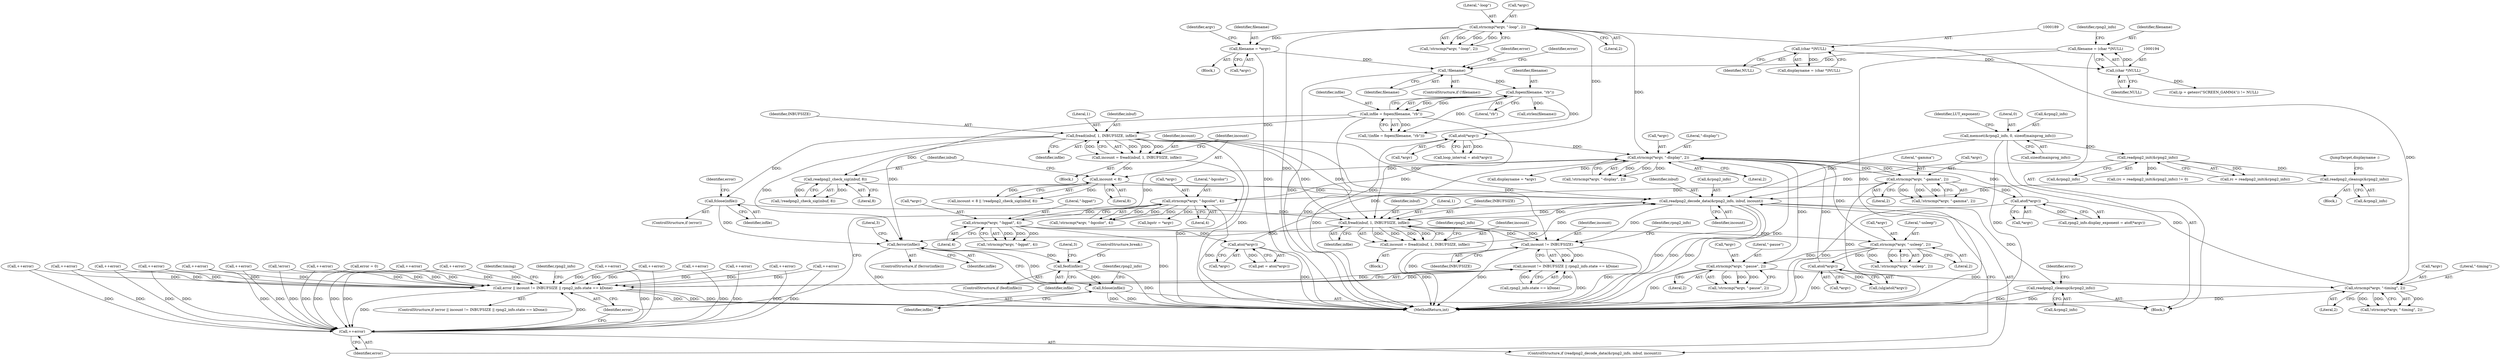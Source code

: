 digraph "0_Android_9d4853418ab2f754c2b63e091c29c5529b8b86ca_8@API" {
"1000724" [label="(Call,readpng2_decode_data(&rpng2_info, inbuf, incount))"];
"1000607" [label="(Call,readpng2_cleanup(&rpng2_info))"];
"1000581" [label="(Call,readpng2_init(&rpng2_info))"];
"1000196" [label="(Call,memset(&rpng2_info, 0, sizeof(mainprog_info)))"];
"1000559" [label="(Call,fread(inbuf, 1, INBUFSIZE, infile))"];
"1000547" [label="(Call,infile = fopen(filename, \"rb\"))"];
"1000549" [label="(Call,fopen(filename, \"rb\"))"];
"1000501" [label="(Call,!filename)"];
"1000487" [label="(Call,filename = *argv)"];
"1000431" [label="(Call,strncmp(*argv, \"-loop\", 2))"];
"1000419" [label="(Call,strncmp(*argv, \"-timing\", 2))"];
"1000407" [label="(Call,strncmp(*argv, \"-pause\", 2))"];
"1000379" [label="(Call,strncmp(*argv, \"-usleep\", 2))"];
"1000338" [label="(Call,strncmp(*argv, \"-bgpat\", 4))"];
"1000295" [label="(Call,strncmp(*argv, \"-bgcolor\", 4))"];
"1000262" [label="(Call,strncmp(*argv, \"-gamma\", 2))"];
"1000241" [label="(Call,strncmp(*argv, \"-display\", 2))"];
"1000281" [label="(Call,atof(*argv))"];
"1000398" [label="(Call,atol(*argv))"];
"1000355" [label="(Call,atoi(*argv))"];
"1000460" [label="(Call,atol(*argv))"];
"1000191" [label="(Call,filename = (char *)NULL)"];
"1000193" [label="(Call,(char *)NULL)"];
"1000188" [label="(Call,(char *)NULL)"];
"1000570" [label="(Call,readpng2_check_sig(inbuf, 8))"];
"1000774" [label="(Call,fread(inbuf, 1, INBUFSIZE, infile))"];
"1000724" [label="(Call,readpng2_decode_data(&rpng2_info, inbuf, incount))"];
"1000772" [label="(Call,incount = fread(inbuf, 1, INBUFSIZE, infile))"];
"1000566" [label="(Call,incount < 8)"];
"1000557" [label="(Call,incount = fread(inbuf, 1, INBUFSIZE, infile))"];
"1000735" [label="(Call,incount != INBUFSIZE)"];
"1000615" [label="(Call,fclose(infile))"];
"1000734" [label="(Call,incount != INBUFSIZE || rpng2_info.state == kDone)"];
"1000732" [label="(Call,error || incount != INBUFSIZE || rpng2_info.state == kDone)"];
"1000729" [label="(Call,++error)"];
"1000781" [label="(Call,readpng2_cleanup(&rpng2_info))"];
"1000753" [label="(Call,ferror(infile))"];
"1000760" [label="(Call,feof(infile))"];
"1000779" [label="(Call,fclose(infile))"];
"1000546" [label="(Call,!(infile = fopen(filename, \"rb\")))"];
"1000504" [label="(Identifier,error)"];
"1000191" [label="(Call,filename = (char *)NULL)"];
"1000296" [label="(Call,*argv)"];
"1000560" [label="(Identifier,inbuf)"];
"1000581" [label="(Call,readpng2_init(&rpng2_info))"];
"1000398" [label="(Call,atol(*argv))"];
"1000255" [label="(Call,displayname = *argv)"];
"1000198" [label="(Identifier,rpng2_info)"];
"1000337" [label="(Call,!strncmp(*argv, \"-bgpat\", 4))"];
"1000419" [label="(Call,strncmp(*argv, \"-timing\", 2))"];
"1000550" [label="(Identifier,filename)"];
"1000261" [label="(Call,!strncmp(*argv, \"-gamma\", 2))"];
"1000265" [label="(Literal,\"-gamma\")"];
"1001099" [label="(MethodReturn,int)"];
"1000190" [label="(Identifier,NULL)"];
"1000615" [label="(Call,fclose(infile))"];
"1000610" [label="(JumpTarget,displayname :)"];
"1000757" [label="(Literal,3)"];
"1000740" [label="(Identifier,rpng2_info)"];
"1000263" [label="(Call,*argv)"];
"1000147" [label="(Block,)"];
"1000420" [label="(Call,*argv)"];
"1000299" [label="(Literal,4)"];
"1000726" [label="(Identifier,rpng2_info)"];
"1000613" [label="(ControlStructure,if (error))"];
"1000572" [label="(Literal,8)"];
"1000378" [label="(Call,!strncmp(*argv, \"-usleep\", 2))"];
"1000570" [label="(Call,readpng2_check_sig(inbuf, 8))"];
"1000266" [label="(Literal,2)"];
"1000574" [label="(Call,++error)"];
"1000380" [label="(Call,*argv)"];
"1000752" [label="(ControlStructure,if (ferror(infile)))"];
"1000551" [label="(Literal,\"rb\")"];
"1000406" [label="(Call,!strncmp(*argv, \"-pause\", 2))"];
"1000213" [label="(Call,(p = getenv(\"SCREEN_GAMMA\")) != NULL)"];
"1000783" [label="(Identifier,rpng2_info)"];
"1000567" [label="(Identifier,incount)"];
"1000461" [label="(Call,*argv)"];
"1000356" [label="(Call,*argv)"];
"1000498" [label="(Call,++error)"];
"1000244" [label="(Literal,\"-display\")"];
"1000772" [label="(Call,incount = fread(inbuf, 1, INBUFSIZE, infile))"];
"1000495" [label="(Call,++error)"];
"1000193" [label="(Call,(char *)NULL)"];
"1000779" [label="(Call,fclose(infile))"];
"1000431" [label="(Call,strncmp(*argv, \"-loop\", 2))"];
"1000562" [label="(Identifier,INBUFSIZE)"];
"1000723" [label="(ControlStructure,if (readpng2_decode_data(&rpng2_info, inbuf, incount)))"];
"1000430" [label="(Call,!strncmp(*argv, \"-loop\", 2))"];
"1000558" [label="(Identifier,incount)"];
"1000306" [label="(Call,++error)"];
"1000435" [label="(Literal,2)"];
"1000486" [label="(Block,)"];
"1000422" [label="(Literal,\"-timing\")"];
"1000407" [label="(Call,strncmp(*argv, \"-pause\", 2))"];
"1000747" [label="(Identifier,rpng2_info)"];
"1000606" [label="(Block,)"];
"1000382" [label="(Literal,\"-usleep\")"];
"1000754" [label="(Identifier,infile)"];
"1000277" [label="(Call,rpng2_info.display_exponent = atof(*argv))"];
"1000188" [label="(Call,(char *)NULL)"];
"1000565" [label="(Call,incount < 8 || !readpng2_check_sig(inbuf, 8))"];
"1000295" [label="(Call,strncmp(*argv, \"-bgcolor\", 4))"];
"1000579" [label="(Call,rc = readpng2_init(&rpng2_info))"];
"1000423" [label="(Literal,2)"];
"1000199" [label="(Literal,0)"];
"1000192" [label="(Identifier,filename)"];
"1000396" [label="(Call,(ulg)atol(*argv))"];
"1000548" [label="(Identifier,infile)"];
"1000563" [label="(Identifier,infile)"];
"1000408" [label="(Call,*argv)"];
"1000242" [label="(Call,*argv)"];
"1000501" [label="(Call,!filename)"];
"1000325" [label="(Call,++error)"];
"1000761" [label="(Identifier,infile)"];
"1000582" [label="(Call,&rpng2_info)"];
"1000338" [label="(Call,strncmp(*argv, \"-bgpat\", 4))"];
"1000727" [label="(Identifier,inbuf)"];
"1000290" [label="(Call,++error)"];
"1000568" [label="(Literal,8)"];
"1000628" [label="(Call,strlen(filename))"];
"1000196" [label="(Call,memset(&rpng2_info, 0, sizeof(mainprog_info)))"];
"1000493" [label="(Identifier,argv)"];
"1000488" [label="(Identifier,filename)"];
"1000195" [label="(Identifier,NULL)"];
"1000769" [label="(Identifier,timing)"];
"1000342" [label="(Literal,4)"];
"1000735" [label="(Call,incount != INBUFSIZE)"];
"1000753" [label="(Call,ferror(infile))"];
"1000774" [label="(Call,fread(inbuf, 1, INBUFSIZE, infile))"];
"1000595" [label="(Call,++error)"];
"1000611" [label="(Call,++error)"];
"1000487" [label="(Call,filename = *argv)"];
"1000339" [label="(Call,*argv)"];
"1000722" [label="(Block,)"];
"1000767" [label="(ControlStructure,break;)"];
"1000553" [label="(Call,++error)"];
"1000782" [label="(Call,&rpng2_info)"];
"1000557" [label="(Call,incount = fread(inbuf, 1, INBUFSIZE, infile))"];
"1000310" [label="(Call,bgstr = *argv)"];
"1000355" [label="(Call,atoi(*argv))"];
"1000434" [label="(Literal,\"-loop\")"];
"1000616" [label="(Identifier,infile)"];
"1000399" [label="(Call,*argv)"];
"1000241" [label="(Call,strncmp(*argv, \"-display\", 2))"];
"1000410" [label="(Literal,\"-pause\")"];
"1000383" [label="(Literal,2)"];
"1000240" [label="(Call,!strncmp(*argv, \"-display\", 2))"];
"1000281" [label="(Call,atof(*argv))"];
"1000738" [label="(Call,rpng2_info.state == kDone)"];
"1000764" [label="(Literal,3)"];
"1000607" [label="(Call,readpng2_cleanup(&rpng2_info))"];
"1000578" [label="(Call,(rc = readpng2_init(&rpng2_info)) != 0)"];
"1000374" [label="(Call,++error)"];
"1000561" [label="(Literal,1)"];
"1000341" [label="(Literal,\"-bgpat\")"];
"1000460" [label="(Call,atol(*argv))"];
"1000725" [label="(Call,&rpng2_info)"];
"1000282" [label="(Call,*argv)"];
"1000458" [label="(Call,loop_interval = atol(*argv))"];
"1000566" [label="(Call,incount < 8)"];
"1000294" [label="(Call,!strncmp(*argv, \"-bgcolor\", 4))"];
"1000349" [label="(Call,++error)"];
"1000418" [label="(Call,!strncmp(*argv, \"-timing\", 2))"];
"1000186" [label="(Call,displayname = (char *)NULL)"];
"1000733" [label="(Identifier,error)"];
"1000547" [label="(Call,infile = fopen(filename, \"rb\"))"];
"1000729" [label="(Call,++error)"];
"1000489" [label="(Call,*argv)"];
"1000197" [label="(Call,&rpng2_info)"];
"1000730" [label="(Identifier,error)"];
"1000781" [label="(Call,readpng2_cleanup(&rpng2_info))"];
"1000556" [label="(Block,)"];
"1000506" [label="(Identifier,error)"];
"1000273" [label="(Call,++error)"];
"1000203" [label="(Identifier,LUT_exponent)"];
"1000262" [label="(Call,strncmp(*argv, \"-gamma\", 2))"];
"1000559" [label="(Call,fread(inbuf, 1, INBUFSIZE, infile))"];
"1000773" [label="(Identifier,incount)"];
"1000618" [label="(Identifier,error)"];
"1000760" [label="(Call,feof(infile))"];
"1000759" [label="(ControlStructure,if (feof(infile)))"];
"1000245" [label="(Literal,2)"];
"1000776" [label="(Literal,1)"];
"1000236" [label="(Call,!error)"];
"1000734" [label="(Call,incount != INBUFSIZE || rpng2_info.state == kDone)"];
"1000353" [label="(Call,pat = atoi(*argv))"];
"1000777" [label="(Identifier,INBUFSIZE)"];
"1000503" [label="(Call,++error)"];
"1000158" [label="(Call,error = 0)"];
"1000298" [label="(Literal,\"-bgcolor\")"];
"1000390" [label="(Call,++error)"];
"1000200" [label="(Call,sizeof(mainprog_info))"];
"1000549" [label="(Call,fopen(filename, \"rb\"))"];
"1000737" [label="(Identifier,INBUFSIZE)"];
"1000731" [label="(ControlStructure,if (error || incount != INBUFSIZE || rpng2_info.state == kDone))"];
"1000736" [label="(Identifier,incount)"];
"1000778" [label="(Identifier,infile)"];
"1000724" [label="(Call,readpng2_decode_data(&rpng2_info, inbuf, incount))"];
"1000785" [label="(Identifier,error)"];
"1000775" [label="(Identifier,inbuf)"];
"1000502" [label="(Identifier,filename)"];
"1000728" [label="(Identifier,incount)"];
"1000411" [label="(Literal,2)"];
"1000252" [label="(Call,++error)"];
"1000732" [label="(Call,error || incount != INBUFSIZE || rpng2_info.state == kDone)"];
"1000432" [label="(Call,*argv)"];
"1000379" [label="(Call,strncmp(*argv, \"-usleep\", 2))"];
"1000569" [label="(Call,!readpng2_check_sig(inbuf, 8))"];
"1000571" [label="(Identifier,inbuf)"];
"1000500" [label="(ControlStructure,if (!filename))"];
"1000608" [label="(Call,&rpng2_info)"];
"1000780" [label="(Identifier,infile)"];
"1000724" -> "1000723"  [label="AST: "];
"1000724" -> "1000728"  [label="CFG: "];
"1000725" -> "1000724"  [label="AST: "];
"1000727" -> "1000724"  [label="AST: "];
"1000728" -> "1000724"  [label="AST: "];
"1000730" -> "1000724"  [label="CFG: "];
"1000733" -> "1000724"  [label="CFG: "];
"1000724" -> "1001099"  [label="DDG: "];
"1000724" -> "1001099"  [label="DDG: "];
"1000724" -> "1001099"  [label="DDG: "];
"1000607" -> "1000724"  [label="DDG: "];
"1000581" -> "1000724"  [label="DDG: "];
"1000196" -> "1000724"  [label="DDG: "];
"1000559" -> "1000724"  [label="DDG: "];
"1000570" -> "1000724"  [label="DDG: "];
"1000774" -> "1000724"  [label="DDG: "];
"1000772" -> "1000724"  [label="DDG: "];
"1000566" -> "1000724"  [label="DDG: "];
"1000724" -> "1000735"  [label="DDG: "];
"1000724" -> "1000774"  [label="DDG: "];
"1000724" -> "1000781"  [label="DDG: "];
"1000607" -> "1000606"  [label="AST: "];
"1000607" -> "1000608"  [label="CFG: "];
"1000608" -> "1000607"  [label="AST: "];
"1000610" -> "1000607"  [label="CFG: "];
"1000581" -> "1000607"  [label="DDG: "];
"1000581" -> "1000579"  [label="AST: "];
"1000581" -> "1000582"  [label="CFG: "];
"1000582" -> "1000581"  [label="AST: "];
"1000579" -> "1000581"  [label="CFG: "];
"1000581" -> "1000578"  [label="DDG: "];
"1000581" -> "1000579"  [label="DDG: "];
"1000196" -> "1000581"  [label="DDG: "];
"1000196" -> "1000147"  [label="AST: "];
"1000196" -> "1000200"  [label="CFG: "];
"1000197" -> "1000196"  [label="AST: "];
"1000199" -> "1000196"  [label="AST: "];
"1000200" -> "1000196"  [label="AST: "];
"1000203" -> "1000196"  [label="CFG: "];
"1000196" -> "1001099"  [label="DDG: "];
"1000559" -> "1000557"  [label="AST: "];
"1000559" -> "1000563"  [label="CFG: "];
"1000560" -> "1000559"  [label="AST: "];
"1000561" -> "1000559"  [label="AST: "];
"1000562" -> "1000559"  [label="AST: "];
"1000563" -> "1000559"  [label="AST: "];
"1000557" -> "1000559"  [label="CFG: "];
"1000559" -> "1001099"  [label="DDG: "];
"1000559" -> "1000557"  [label="DDG: "];
"1000559" -> "1000557"  [label="DDG: "];
"1000559" -> "1000557"  [label="DDG: "];
"1000559" -> "1000557"  [label="DDG: "];
"1000547" -> "1000559"  [label="DDG: "];
"1000559" -> "1000570"  [label="DDG: "];
"1000559" -> "1000615"  [label="DDG: "];
"1000559" -> "1000735"  [label="DDG: "];
"1000559" -> "1000753"  [label="DDG: "];
"1000559" -> "1000774"  [label="DDG: "];
"1000559" -> "1000774"  [label="DDG: "];
"1000547" -> "1000546"  [label="AST: "];
"1000547" -> "1000549"  [label="CFG: "];
"1000548" -> "1000547"  [label="AST: "];
"1000549" -> "1000547"  [label="AST: "];
"1000546" -> "1000547"  [label="CFG: "];
"1000547" -> "1001099"  [label="DDG: "];
"1000547" -> "1000546"  [label="DDG: "];
"1000549" -> "1000547"  [label="DDG: "];
"1000549" -> "1000547"  [label="DDG: "];
"1000547" -> "1000753"  [label="DDG: "];
"1000547" -> "1000774"  [label="DDG: "];
"1000549" -> "1000551"  [label="CFG: "];
"1000550" -> "1000549"  [label="AST: "];
"1000551" -> "1000549"  [label="AST: "];
"1000549" -> "1000546"  [label="DDG: "];
"1000549" -> "1000546"  [label="DDG: "];
"1000501" -> "1000549"  [label="DDG: "];
"1000549" -> "1000628"  [label="DDG: "];
"1000501" -> "1000500"  [label="AST: "];
"1000501" -> "1000502"  [label="CFG: "];
"1000502" -> "1000501"  [label="AST: "];
"1000504" -> "1000501"  [label="CFG: "];
"1000506" -> "1000501"  [label="CFG: "];
"1000501" -> "1001099"  [label="DDG: "];
"1000487" -> "1000501"  [label="DDG: "];
"1000191" -> "1000501"  [label="DDG: "];
"1000487" -> "1000486"  [label="AST: "];
"1000487" -> "1000489"  [label="CFG: "];
"1000488" -> "1000487"  [label="AST: "];
"1000489" -> "1000487"  [label="AST: "];
"1000493" -> "1000487"  [label="CFG: "];
"1000487" -> "1001099"  [label="DDG: "];
"1000431" -> "1000487"  [label="DDG: "];
"1000431" -> "1000430"  [label="AST: "];
"1000431" -> "1000435"  [label="CFG: "];
"1000432" -> "1000431"  [label="AST: "];
"1000434" -> "1000431"  [label="AST: "];
"1000435" -> "1000431"  [label="AST: "];
"1000430" -> "1000431"  [label="CFG: "];
"1000431" -> "1001099"  [label="DDG: "];
"1000431" -> "1000241"  [label="DDG: "];
"1000431" -> "1000430"  [label="DDG: "];
"1000431" -> "1000430"  [label="DDG: "];
"1000431" -> "1000430"  [label="DDG: "];
"1000419" -> "1000431"  [label="DDG: "];
"1000431" -> "1000460"  [label="DDG: "];
"1000419" -> "1000418"  [label="AST: "];
"1000419" -> "1000423"  [label="CFG: "];
"1000420" -> "1000419"  [label="AST: "];
"1000422" -> "1000419"  [label="AST: "];
"1000423" -> "1000419"  [label="AST: "];
"1000418" -> "1000419"  [label="CFG: "];
"1000419" -> "1001099"  [label="DDG: "];
"1000419" -> "1000241"  [label="DDG: "];
"1000419" -> "1000418"  [label="DDG: "];
"1000419" -> "1000418"  [label="DDG: "];
"1000419" -> "1000418"  [label="DDG: "];
"1000407" -> "1000419"  [label="DDG: "];
"1000407" -> "1000406"  [label="AST: "];
"1000407" -> "1000411"  [label="CFG: "];
"1000408" -> "1000407"  [label="AST: "];
"1000410" -> "1000407"  [label="AST: "];
"1000411" -> "1000407"  [label="AST: "];
"1000406" -> "1000407"  [label="CFG: "];
"1000407" -> "1001099"  [label="DDG: "];
"1000407" -> "1000241"  [label="DDG: "];
"1000407" -> "1000406"  [label="DDG: "];
"1000407" -> "1000406"  [label="DDG: "];
"1000407" -> "1000406"  [label="DDG: "];
"1000379" -> "1000407"  [label="DDG: "];
"1000379" -> "1000378"  [label="AST: "];
"1000379" -> "1000383"  [label="CFG: "];
"1000380" -> "1000379"  [label="AST: "];
"1000382" -> "1000379"  [label="AST: "];
"1000383" -> "1000379"  [label="AST: "];
"1000378" -> "1000379"  [label="CFG: "];
"1000379" -> "1001099"  [label="DDG: "];
"1000379" -> "1000241"  [label="DDG: "];
"1000379" -> "1000378"  [label="DDG: "];
"1000379" -> "1000378"  [label="DDG: "];
"1000379" -> "1000378"  [label="DDG: "];
"1000338" -> "1000379"  [label="DDG: "];
"1000379" -> "1000398"  [label="DDG: "];
"1000338" -> "1000337"  [label="AST: "];
"1000338" -> "1000342"  [label="CFG: "];
"1000339" -> "1000338"  [label="AST: "];
"1000341" -> "1000338"  [label="AST: "];
"1000342" -> "1000338"  [label="AST: "];
"1000337" -> "1000338"  [label="CFG: "];
"1000338" -> "1001099"  [label="DDG: "];
"1000338" -> "1000241"  [label="DDG: "];
"1000338" -> "1000337"  [label="DDG: "];
"1000338" -> "1000337"  [label="DDG: "];
"1000338" -> "1000337"  [label="DDG: "];
"1000295" -> "1000338"  [label="DDG: "];
"1000338" -> "1000355"  [label="DDG: "];
"1000295" -> "1000294"  [label="AST: "];
"1000295" -> "1000299"  [label="CFG: "];
"1000296" -> "1000295"  [label="AST: "];
"1000298" -> "1000295"  [label="AST: "];
"1000299" -> "1000295"  [label="AST: "];
"1000294" -> "1000295"  [label="CFG: "];
"1000295" -> "1001099"  [label="DDG: "];
"1000295" -> "1000241"  [label="DDG: "];
"1000295" -> "1000294"  [label="DDG: "];
"1000295" -> "1000294"  [label="DDG: "];
"1000295" -> "1000294"  [label="DDG: "];
"1000262" -> "1000295"  [label="DDG: "];
"1000295" -> "1000310"  [label="DDG: "];
"1000262" -> "1000261"  [label="AST: "];
"1000262" -> "1000266"  [label="CFG: "];
"1000263" -> "1000262"  [label="AST: "];
"1000265" -> "1000262"  [label="AST: "];
"1000266" -> "1000262"  [label="AST: "];
"1000261" -> "1000262"  [label="CFG: "];
"1000262" -> "1001099"  [label="DDG: "];
"1000262" -> "1000241"  [label="DDG: "];
"1000262" -> "1000261"  [label="DDG: "];
"1000262" -> "1000261"  [label="DDG: "];
"1000262" -> "1000261"  [label="DDG: "];
"1000241" -> "1000262"  [label="DDG: "];
"1000262" -> "1000281"  [label="DDG: "];
"1000241" -> "1000240"  [label="AST: "];
"1000241" -> "1000245"  [label="CFG: "];
"1000242" -> "1000241"  [label="AST: "];
"1000244" -> "1000241"  [label="AST: "];
"1000245" -> "1000241"  [label="AST: "];
"1000240" -> "1000241"  [label="CFG: "];
"1000241" -> "1001099"  [label="DDG: "];
"1000241" -> "1000240"  [label="DDG: "];
"1000241" -> "1000240"  [label="DDG: "];
"1000241" -> "1000240"  [label="DDG: "];
"1000281" -> "1000241"  [label="DDG: "];
"1000398" -> "1000241"  [label="DDG: "];
"1000355" -> "1000241"  [label="DDG: "];
"1000460" -> "1000241"  [label="DDG: "];
"1000241" -> "1000255"  [label="DDG: "];
"1000281" -> "1000277"  [label="AST: "];
"1000281" -> "1000282"  [label="CFG: "];
"1000282" -> "1000281"  [label="AST: "];
"1000277" -> "1000281"  [label="CFG: "];
"1000281" -> "1001099"  [label="DDG: "];
"1000281" -> "1000277"  [label="DDG: "];
"1000398" -> "1000396"  [label="AST: "];
"1000398" -> "1000399"  [label="CFG: "];
"1000399" -> "1000398"  [label="AST: "];
"1000396" -> "1000398"  [label="CFG: "];
"1000398" -> "1001099"  [label="DDG: "];
"1000398" -> "1000396"  [label="DDG: "];
"1000355" -> "1000353"  [label="AST: "];
"1000355" -> "1000356"  [label="CFG: "];
"1000356" -> "1000355"  [label="AST: "];
"1000353" -> "1000355"  [label="CFG: "];
"1000355" -> "1001099"  [label="DDG: "];
"1000355" -> "1000353"  [label="DDG: "];
"1000460" -> "1000458"  [label="AST: "];
"1000460" -> "1000461"  [label="CFG: "];
"1000461" -> "1000460"  [label="AST: "];
"1000458" -> "1000460"  [label="CFG: "];
"1000460" -> "1001099"  [label="DDG: "];
"1000460" -> "1000458"  [label="DDG: "];
"1000191" -> "1000147"  [label="AST: "];
"1000191" -> "1000193"  [label="CFG: "];
"1000192" -> "1000191"  [label="AST: "];
"1000193" -> "1000191"  [label="AST: "];
"1000198" -> "1000191"  [label="CFG: "];
"1000191" -> "1001099"  [label="DDG: "];
"1000193" -> "1000191"  [label="DDG: "];
"1000193" -> "1000195"  [label="CFG: "];
"1000194" -> "1000193"  [label="AST: "];
"1000195" -> "1000193"  [label="AST: "];
"1000188" -> "1000193"  [label="DDG: "];
"1000193" -> "1000213"  [label="DDG: "];
"1000188" -> "1000186"  [label="AST: "];
"1000188" -> "1000190"  [label="CFG: "];
"1000189" -> "1000188"  [label="AST: "];
"1000190" -> "1000188"  [label="AST: "];
"1000186" -> "1000188"  [label="CFG: "];
"1000188" -> "1000186"  [label="DDG: "];
"1000570" -> "1000569"  [label="AST: "];
"1000570" -> "1000572"  [label="CFG: "];
"1000571" -> "1000570"  [label="AST: "];
"1000572" -> "1000570"  [label="AST: "];
"1000569" -> "1000570"  [label="CFG: "];
"1000570" -> "1000569"  [label="DDG: "];
"1000570" -> "1000569"  [label="DDG: "];
"1000774" -> "1000772"  [label="AST: "];
"1000774" -> "1000778"  [label="CFG: "];
"1000775" -> "1000774"  [label="AST: "];
"1000776" -> "1000774"  [label="AST: "];
"1000777" -> "1000774"  [label="AST: "];
"1000778" -> "1000774"  [label="AST: "];
"1000772" -> "1000774"  [label="CFG: "];
"1000774" -> "1001099"  [label="DDG: "];
"1000774" -> "1000735"  [label="DDG: "];
"1000774" -> "1000753"  [label="DDG: "];
"1000774" -> "1000772"  [label="DDG: "];
"1000774" -> "1000772"  [label="DDG: "];
"1000774" -> "1000772"  [label="DDG: "];
"1000774" -> "1000772"  [label="DDG: "];
"1000735" -> "1000774"  [label="DDG: "];
"1000615" -> "1000774"  [label="DDG: "];
"1000772" -> "1000722"  [label="AST: "];
"1000773" -> "1000772"  [label="AST: "];
"1000726" -> "1000772"  [label="CFG: "];
"1000772" -> "1001099"  [label="DDG: "];
"1000566" -> "1000565"  [label="AST: "];
"1000566" -> "1000568"  [label="CFG: "];
"1000567" -> "1000566"  [label="AST: "];
"1000568" -> "1000566"  [label="AST: "];
"1000571" -> "1000566"  [label="CFG: "];
"1000565" -> "1000566"  [label="CFG: "];
"1000566" -> "1000565"  [label="DDG: "];
"1000566" -> "1000565"  [label="DDG: "];
"1000557" -> "1000566"  [label="DDG: "];
"1000557" -> "1000556"  [label="AST: "];
"1000558" -> "1000557"  [label="AST: "];
"1000567" -> "1000557"  [label="CFG: "];
"1000557" -> "1001099"  [label="DDG: "];
"1000735" -> "1000734"  [label="AST: "];
"1000735" -> "1000737"  [label="CFG: "];
"1000736" -> "1000735"  [label="AST: "];
"1000737" -> "1000735"  [label="AST: "];
"1000740" -> "1000735"  [label="CFG: "];
"1000734" -> "1000735"  [label="CFG: "];
"1000735" -> "1001099"  [label="DDG: "];
"1000735" -> "1001099"  [label="DDG: "];
"1000735" -> "1000734"  [label="DDG: "];
"1000735" -> "1000734"  [label="DDG: "];
"1000615" -> "1000613"  [label="AST: "];
"1000615" -> "1000616"  [label="CFG: "];
"1000616" -> "1000615"  [label="AST: "];
"1000618" -> "1000615"  [label="CFG: "];
"1000615" -> "1000753"  [label="DDG: "];
"1000734" -> "1000732"  [label="AST: "];
"1000734" -> "1000738"  [label="CFG: "];
"1000738" -> "1000734"  [label="AST: "];
"1000732" -> "1000734"  [label="CFG: "];
"1000734" -> "1001099"  [label="DDG: "];
"1000734" -> "1000732"  [label="DDG: "];
"1000734" -> "1000732"  [label="DDG: "];
"1000738" -> "1000734"  [label="DDG: "];
"1000738" -> "1000734"  [label="DDG: "];
"1000732" -> "1000731"  [label="AST: "];
"1000732" -> "1000733"  [label="CFG: "];
"1000733" -> "1000732"  [label="AST: "];
"1000747" -> "1000732"  [label="CFG: "];
"1000769" -> "1000732"  [label="CFG: "];
"1000732" -> "1001099"  [label="DDG: "];
"1000732" -> "1001099"  [label="DDG: "];
"1000732" -> "1001099"  [label="DDG: "];
"1000732" -> "1000729"  [label="DDG: "];
"1000290" -> "1000732"  [label="DDG: "];
"1000236" -> "1000732"  [label="DDG: "];
"1000553" -> "1000732"  [label="DDG: "];
"1000306" -> "1000732"  [label="DDG: "];
"1000595" -> "1000732"  [label="DDG: "];
"1000273" -> "1000732"  [label="DDG: "];
"1000498" -> "1000732"  [label="DDG: "];
"1000349" -> "1000732"  [label="DDG: "];
"1000611" -> "1000732"  [label="DDG: "];
"1000325" -> "1000732"  [label="DDG: "];
"1000574" -> "1000732"  [label="DDG: "];
"1000158" -> "1000732"  [label="DDG: "];
"1000729" -> "1000732"  [label="DDG: "];
"1000374" -> "1000732"  [label="DDG: "];
"1000252" -> "1000732"  [label="DDG: "];
"1000495" -> "1000732"  [label="DDG: "];
"1000503" -> "1000732"  [label="DDG: "];
"1000390" -> "1000732"  [label="DDG: "];
"1000729" -> "1000723"  [label="AST: "];
"1000729" -> "1000730"  [label="CFG: "];
"1000730" -> "1000729"  [label="AST: "];
"1000733" -> "1000729"  [label="CFG: "];
"1000290" -> "1000729"  [label="DDG: "];
"1000374" -> "1000729"  [label="DDG: "];
"1000236" -> "1000729"  [label="DDG: "];
"1000553" -> "1000729"  [label="DDG: "];
"1000306" -> "1000729"  [label="DDG: "];
"1000595" -> "1000729"  [label="DDG: "];
"1000273" -> "1000729"  [label="DDG: "];
"1000498" -> "1000729"  [label="DDG: "];
"1000349" -> "1000729"  [label="DDG: "];
"1000611" -> "1000729"  [label="DDG: "];
"1000325" -> "1000729"  [label="DDG: "];
"1000574" -> "1000729"  [label="DDG: "];
"1000158" -> "1000729"  [label="DDG: "];
"1000252" -> "1000729"  [label="DDG: "];
"1000495" -> "1000729"  [label="DDG: "];
"1000503" -> "1000729"  [label="DDG: "];
"1000390" -> "1000729"  [label="DDG: "];
"1000781" -> "1000147"  [label="AST: "];
"1000781" -> "1000782"  [label="CFG: "];
"1000782" -> "1000781"  [label="AST: "];
"1000785" -> "1000781"  [label="CFG: "];
"1000781" -> "1001099"  [label="DDG: "];
"1000781" -> "1001099"  [label="DDG: "];
"1000753" -> "1000752"  [label="AST: "];
"1000753" -> "1000754"  [label="CFG: "];
"1000754" -> "1000753"  [label="AST: "];
"1000757" -> "1000753"  [label="CFG: "];
"1000761" -> "1000753"  [label="CFG: "];
"1000753" -> "1001099"  [label="DDG: "];
"1000753" -> "1000760"  [label="DDG: "];
"1000753" -> "1000779"  [label="DDG: "];
"1000760" -> "1000759"  [label="AST: "];
"1000760" -> "1000761"  [label="CFG: "];
"1000761" -> "1000760"  [label="AST: "];
"1000764" -> "1000760"  [label="CFG: "];
"1000767" -> "1000760"  [label="CFG: "];
"1000760" -> "1001099"  [label="DDG: "];
"1000760" -> "1000779"  [label="DDG: "];
"1000779" -> "1000147"  [label="AST: "];
"1000779" -> "1000780"  [label="CFG: "];
"1000780" -> "1000779"  [label="AST: "];
"1000783" -> "1000779"  [label="CFG: "];
"1000779" -> "1001099"  [label="DDG: "];
"1000779" -> "1001099"  [label="DDG: "];
}
